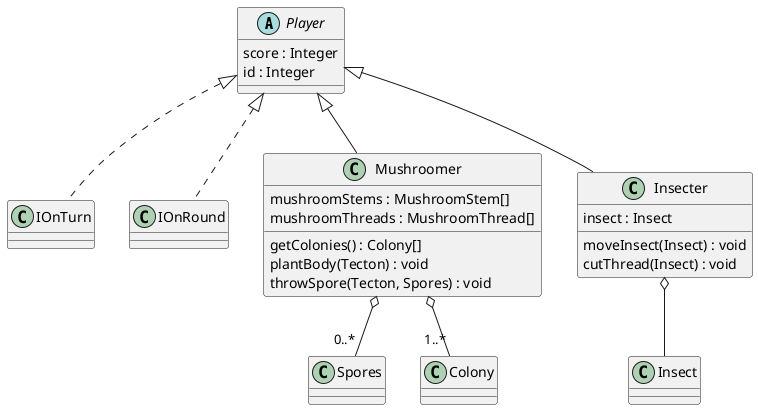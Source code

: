 @startuml player
Player <|.. IOnTurn
Player <|.. IOnRound
abstract class Player{
    score : Integer
    id : Integer
}

Player <|-- Mushroomer
Mushroomer o-- "0..*" Spores
Mushroomer o-- "1..*" Colony
class Mushroomer{
    mushroomStems : MushroomStem[]
    mushroomThreads : MushroomThread[]
    getColonies() : Colony[]
    plantBody(Tecton) : void
    throwSpore(Tecton, Spores) : void
}

Player <|-- Insecter
Insecter o-- Insect
class Insecter{
    insect : Insect
    moveInsect(Insect) : void
    cutThread(Insect) : void
}
@enduml